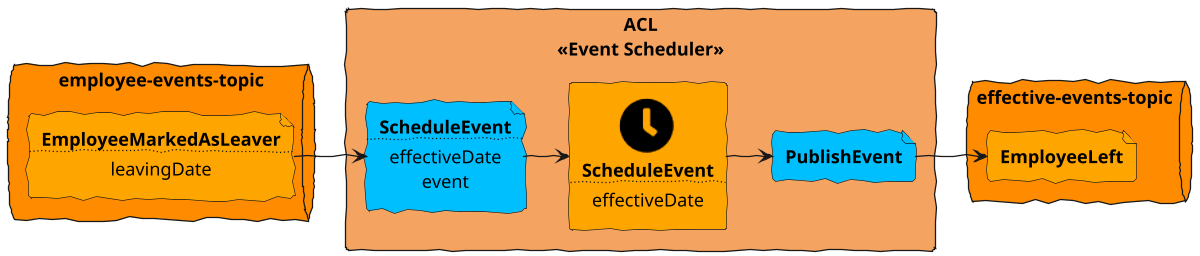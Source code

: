 @startuml
!include <tupadr3/common>
!include <tupadr3/font-awesome-5/clock>
!include <tupadr3/font-awesome-5/calendar_alt>
!include <tupadr3/font-awesome-5/gripfire>

skinparam defaultFontName Purisa
skinparam handwritten true
skinparam backgroundcolor transparent

skinparam defaultTextAlignment center

scale 1200*480

queue "employee-events-topic" as employee_events #Darkorange

queue "  employee-events-topic    " as employee_events #Darkorange {
    file EmployeeMarkedAsLeaver #Orange [
        **EmployeeMarkedAsLeaver**
    ....
        leavingDate
    ]
}

queue "effective-events-topic  " as effective_events #Darkorange {
    file EmployeeLeft #Orange [
        **EmployeeLeft**
    ]
}

rectangle "ACL\n<<Event Scheduler>>" #SandyBrown {

file ScheduleEvent #DeepSkyBlue [
    **ScheduleEvent**
....
    effectiveDate
    event
]

rectangle Clock #Orange [
    <$clock>
    **ScheduleEvent**
....
    effectiveDate
]

file PublishEvent #DeepSkyBlue [
    **PublishEvent**
]

EmployeeMarkedAsLeaver -> ScheduleEvent


ScheduleEvent -R-> Clock
Clock -> PublishEvent
PublishEvent -> EmployeeLeft


}

@enduml